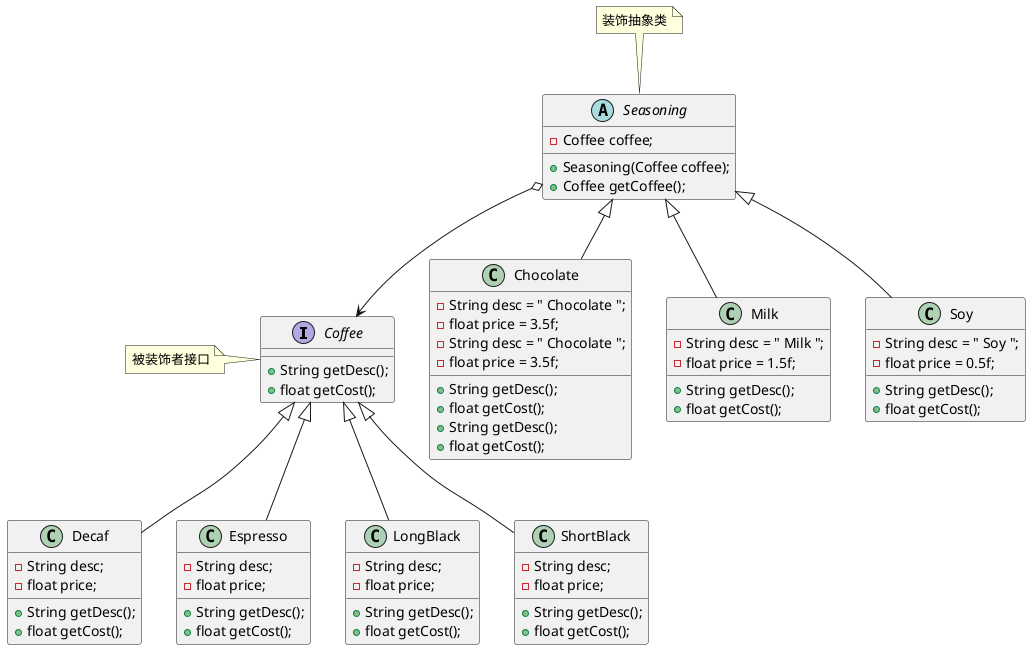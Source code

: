 @startuml

interface Coffee{
    +String getDesc();
    +float getCost();
}
note left of Coffee : 被装饰者接口
class Decaf{
    -String desc;
    -float price;
    +String getDesc();
    +float getCost();
}
class Espresso{
    -String desc;
    -float price;
    +String getDesc();
    +float getCost();
}
class LongBlack{
    -String desc;
    -float price;
    +String getDesc();
    +float getCost();
}
class ShortBlack{
    -String desc;
    -float price;
    +String getDesc();
    +float getCost();
}
Coffee <|-- Decaf
Coffee <|-- Espresso
Coffee <|-- LongBlack
Coffee <|-- ShortBlack

abstract class Seasoning{
    -Coffee coffee;
    +Seasoning(Coffee coffee);
    +Coffee getCoffee();
}
Seasoning o--> Coffee
note top of Seasoning : 装饰抽象类
class Chocolate{
    -String desc = " Chocolate ";
    -float price = 3.5f;
    +String getDesc();
    +float getCost();
}
class Milk{
    -String desc = " Milk ";
    -float price = 1.5f;
    +String getDesc();
    +float getCost();
}
class Chocolate{
    -String desc = " Chocolate ";
    -float price = 3.5f;
    +String getDesc();
    +float getCost();
}
class Soy{
    -String desc = " Soy ";
    -float price = 0.5f;
    +String getDesc();
    +float getCost();
}
Seasoning <|-- Chocolate
Seasoning <|-- Milk
Seasoning <|-- Soy

@enduml